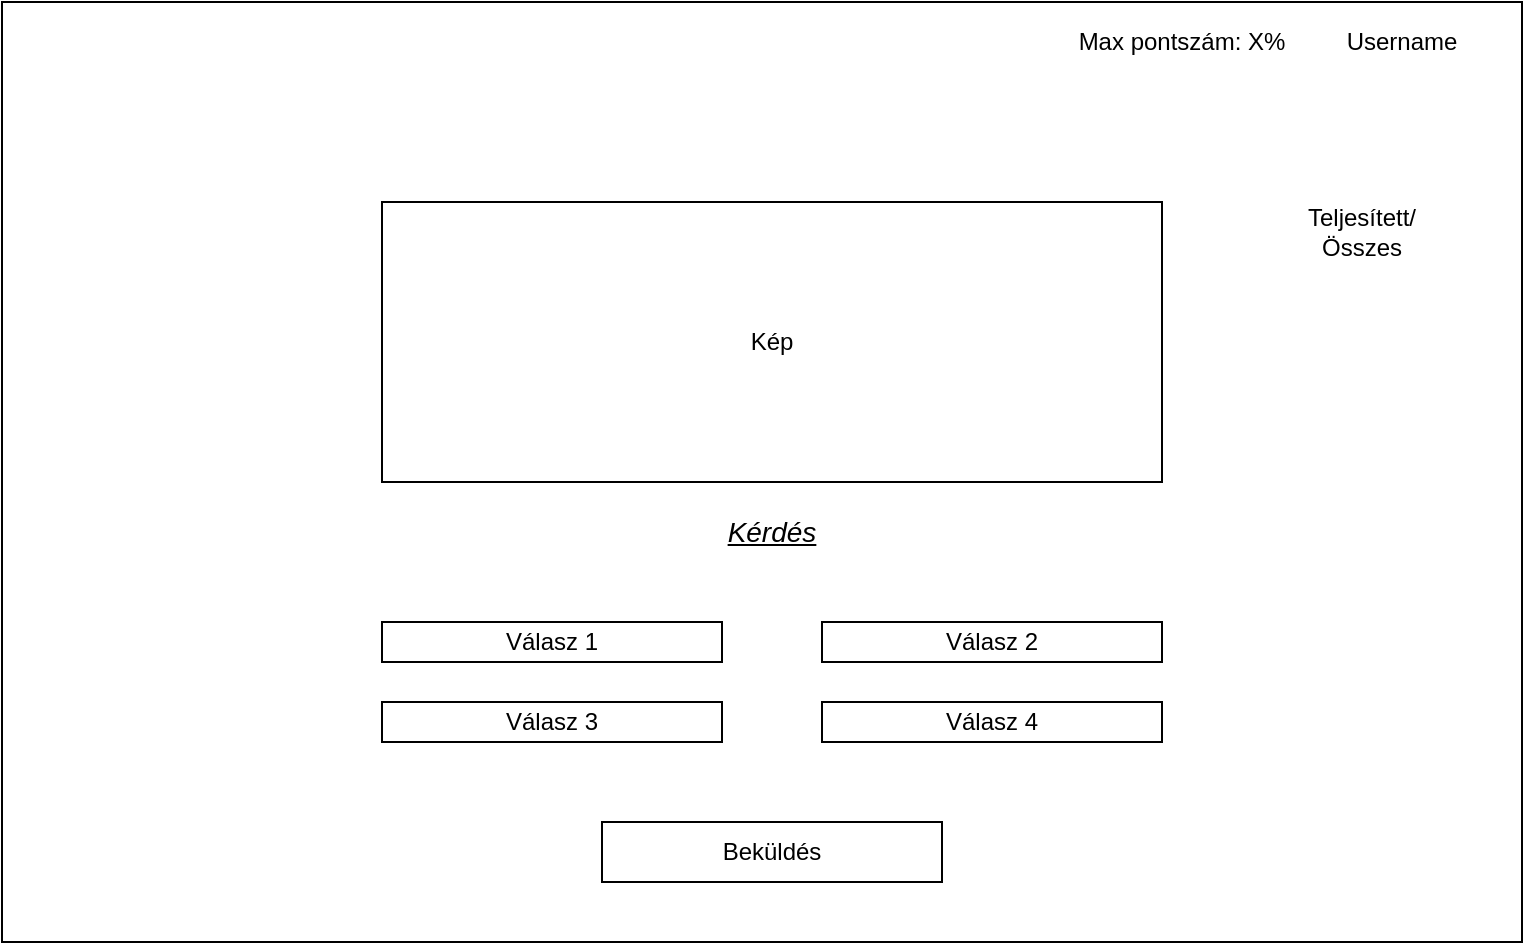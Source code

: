 <mxfile version="23.1.5" type="device">
  <diagram name="Page-1" id="E4MS3hRZulyTGoS9u9fE">
    <mxGraphModel dx="1036" dy="614" grid="1" gridSize="10" guides="1" tooltips="1" connect="1" arrows="1" fold="1" page="1" pageScale="1" pageWidth="850" pageHeight="1100" math="0" shadow="0">
      <root>
        <mxCell id="0" />
        <mxCell id="1" parent="0" />
        <mxCell id="1ZsHXfUt3pOsQtf5Unxh-1" value="" style="rounded=0;whiteSpace=wrap;html=1;" parent="1" vertex="1">
          <mxGeometry x="40" y="40" width="760" height="470" as="geometry" />
        </mxCell>
        <mxCell id="1ZsHXfUt3pOsQtf5Unxh-16" value="Username" style="text;html=1;align=center;verticalAlign=middle;whiteSpace=wrap;rounded=0;" parent="1" vertex="1">
          <mxGeometry x="690" y="45" width="100" height="30" as="geometry" />
        </mxCell>
        <mxCell id="1ZsHXfUt3pOsQtf5Unxh-17" value="Max pontszám: X%" style="text;html=1;align=center;verticalAlign=middle;whiteSpace=wrap;rounded=0;" parent="1" vertex="1">
          <mxGeometry x="570" y="45" width="120" height="30" as="geometry" />
        </mxCell>
        <mxCell id="1ZsHXfUt3pOsQtf5Unxh-18" value="Kép" style="rounded=0;whiteSpace=wrap;html=1;" parent="1" vertex="1">
          <mxGeometry x="230" y="140" width="390" height="140" as="geometry" />
        </mxCell>
        <mxCell id="1ZsHXfUt3pOsQtf5Unxh-19" value="Kérdés" style="text;html=1;align=center;verticalAlign=middle;whiteSpace=wrap;rounded=0;fontSize=14;fontStyle=6" parent="1" vertex="1">
          <mxGeometry x="395" y="290" width="60" height="30" as="geometry" />
        </mxCell>
        <mxCell id="1ZsHXfUt3pOsQtf5Unxh-21" value="Válasz 1" style="rounded=0;whiteSpace=wrap;html=1;" parent="1" vertex="1">
          <mxGeometry x="230" y="350" width="170" height="20" as="geometry" />
        </mxCell>
        <mxCell id="1ZsHXfUt3pOsQtf5Unxh-22" value="Válasz 2" style="rounded=0;whiteSpace=wrap;html=1;" parent="1" vertex="1">
          <mxGeometry x="450" y="350" width="170" height="20" as="geometry" />
        </mxCell>
        <mxCell id="1ZsHXfUt3pOsQtf5Unxh-23" value="Válasz 3" style="rounded=0;whiteSpace=wrap;html=1;" parent="1" vertex="1">
          <mxGeometry x="230" y="390" width="170" height="20" as="geometry" />
        </mxCell>
        <mxCell id="1ZsHXfUt3pOsQtf5Unxh-24" value="Válasz 4" style="rounded=0;whiteSpace=wrap;html=1;" parent="1" vertex="1">
          <mxGeometry x="450" y="390" width="170" height="20" as="geometry" />
        </mxCell>
        <mxCell id="1ZsHXfUt3pOsQtf5Unxh-25" value="Beküldés" style="rounded=0;whiteSpace=wrap;html=1;" parent="1" vertex="1">
          <mxGeometry x="340" y="450" width="170" height="30" as="geometry" />
        </mxCell>
        <mxCell id="l0GFcz-mcyuJmZatDrVw-1" value="Teljesített/Összes" style="text;html=1;align=center;verticalAlign=middle;whiteSpace=wrap;rounded=0;" vertex="1" parent="1">
          <mxGeometry x="690" y="140" width="60" height="30" as="geometry" />
        </mxCell>
      </root>
    </mxGraphModel>
  </diagram>
</mxfile>
